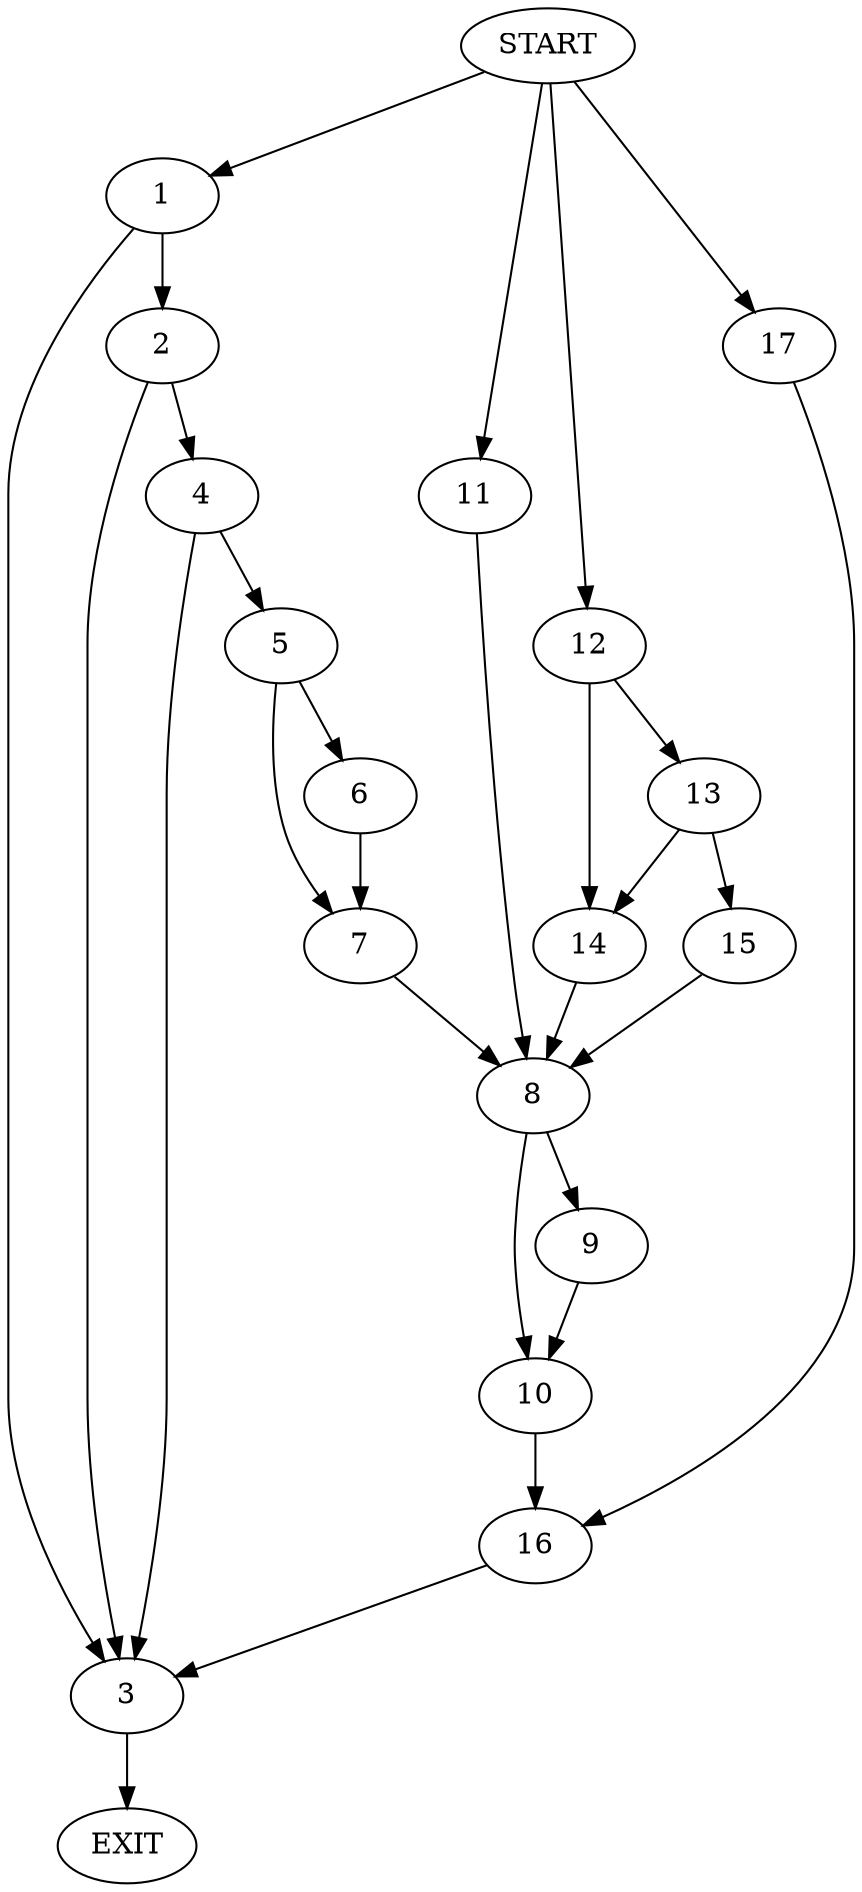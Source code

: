 digraph {
0 [label="START"]
18 [label="EXIT"]
0 -> 1
1 -> 2
1 -> 3
3 -> 18
2 -> 4
2 -> 3
4 -> 5
4 -> 3
5 -> 6
5 -> 7
7 -> 8
6 -> 7
8 -> 9
8 -> 10
0 -> 11
11 -> 8
0 -> 12
12 -> 13
12 -> 14
13 -> 15
13 -> 14
14 -> 8
15 -> 8
9 -> 10
10 -> 16
16 -> 3
0 -> 17
17 -> 16
}
